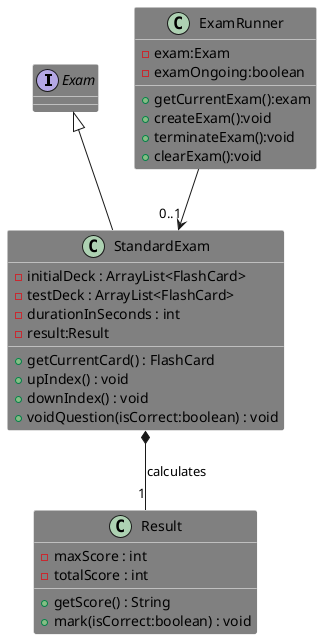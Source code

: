 @startuml

interface Exam
Exam <|-- StandardExam
StandardExam *-- "1" Result : calculates
ExamRunner --> "0..1" StandardExam

class StandardExam {
    -initialDeck : ArrayList<FlashCard>
    -testDeck : ArrayList<FlashCard>
    -durationInSeconds : int
    -result:Result
    +getCurrentCard() : FlashCard
    +upIndex() : void
    +downIndex() : void
    +voidQuestion(isCorrect:boolean) : void
}



class Result {
    -maxScore : int
    -totalScore : int
    +getScore() : String
    +mark(isCorrect:boolean) : void
}

class ExamRunner {
    -exam:Exam
    -examOngoing:boolean
    +getCurrentExam():exam
    +createExam():void
    +terminateExam():void
    +clearExam():void
}

together {
    class ExamRunner
    class StandardExam
    class Result
}

skinparam class {
	BackgroundColor Grey
	ArrowColor Black
	BorderColor White
}
@enduml